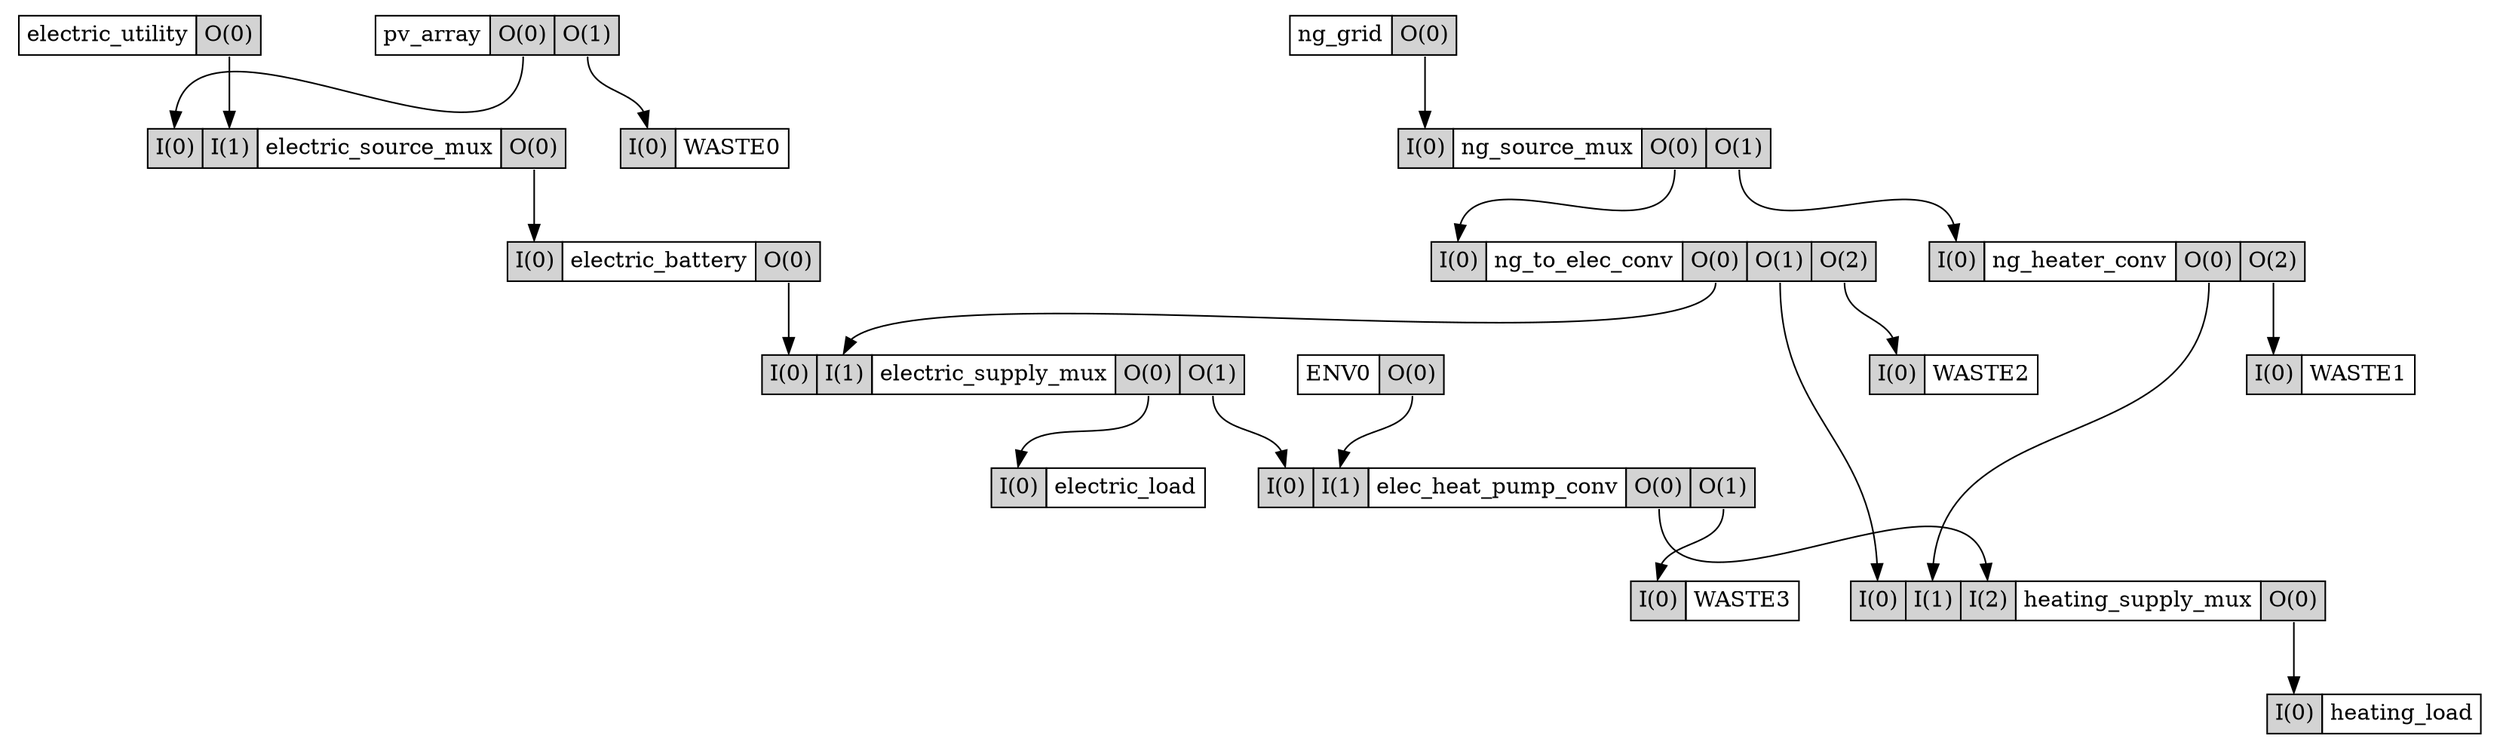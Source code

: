 digraph  {
  "ENV0" [shape=none,label=<
    <TABLE BORDER="0" CELLBORDER="1" CELLSPACING="0" CELLPADDING="4">
      <TR>
        <TD PORT="name">ENV0</TD>
        <TD PORT="O0" BGCOLOR="lightgrey">O(0)</TD>
      </TR>
    </TABLE>>];
  "WASTE0" [shape=none,label=<
    <TABLE BORDER="0" CELLBORDER="1" CELLSPACING="0" CELLPADDING="4">
      <TR>
        <TD PORT="I0" BGCOLOR="lightgrey">I(0)</TD>
        <TD PORT="name">WASTE0</TD>
      </TR>
    </TABLE>>];
  "WASTE1" [shape=none,label=<
    <TABLE BORDER="0" CELLBORDER="1" CELLSPACING="0" CELLPADDING="4">
      <TR>
        <TD PORT="I0" BGCOLOR="lightgrey">I(0)</TD>
        <TD PORT="name">WASTE1</TD>
      </TR>
    </TABLE>>];
  "WASTE2" [shape=none,label=<
    <TABLE BORDER="0" CELLBORDER="1" CELLSPACING="0" CELLPADDING="4">
      <TR>
        <TD PORT="I0" BGCOLOR="lightgrey">I(0)</TD>
        <TD PORT="name">WASTE2</TD>
      </TR>
    </TABLE>>];
  "WASTE3" [shape=none,label=<
    <TABLE BORDER="0" CELLBORDER="1" CELLSPACING="0" CELLPADDING="4">
      <TR>
        <TD PORT="I0" BGCOLOR="lightgrey">I(0)</TD>
        <TD PORT="name">WASTE3</TD>
      </TR>
    </TABLE>>];
  "elec_heat_pump_conv" [shape=none,label=<
    <TABLE BORDER="0" CELLBORDER="1" CELLSPACING="0" CELLPADDING="4">
      <TR>
        <TD PORT="I0" BGCOLOR="lightgrey">I(0)</TD>
        <TD PORT="I1" BGCOLOR="lightgrey">I(1)</TD>
        <TD PORT="name">elec_heat_pump_conv</TD>
        <TD PORT="O0" BGCOLOR="lightgrey">O(0)</TD>
        <TD PORT="O1" BGCOLOR="lightgrey">O(1)</TD>
      </TR>
    </TABLE>>];
  "electric_battery" [shape=none,label=<
    <TABLE BORDER="0" CELLBORDER="1" CELLSPACING="0" CELLPADDING="4">
      <TR>
        <TD PORT="I0" BGCOLOR="lightgrey">I(0)</TD>
        <TD PORT="name">electric_battery</TD>
        <TD PORT="O0" BGCOLOR="lightgrey">O(0)</TD>
      </TR>
    </TABLE>>];
  "electric_load" [shape=none,label=<
    <TABLE BORDER="0" CELLBORDER="1" CELLSPACING="0" CELLPADDING="4">
      <TR>
        <TD PORT="I0" BGCOLOR="lightgrey">I(0)</TD>
        <TD PORT="name">electric_load</TD>
      </TR>
    </TABLE>>];
  "electric_source_mux" [shape=none,label=<
    <TABLE BORDER="0" CELLBORDER="1" CELLSPACING="0" CELLPADDING="4">
      <TR>
        <TD PORT="I0" BGCOLOR="lightgrey">I(0)</TD>
        <TD PORT="I1" BGCOLOR="lightgrey">I(1)</TD>
        <TD PORT="name">electric_source_mux</TD>
        <TD PORT="O0" BGCOLOR="lightgrey">O(0)</TD>
      </TR>
    </TABLE>>];
  "electric_supply_mux" [shape=none,label=<
    <TABLE BORDER="0" CELLBORDER="1" CELLSPACING="0" CELLPADDING="4">
      <TR>
        <TD PORT="I0" BGCOLOR="lightgrey">I(0)</TD>
        <TD PORT="I1" BGCOLOR="lightgrey">I(1)</TD>
        <TD PORT="name">electric_supply_mux</TD>
        <TD PORT="O0" BGCOLOR="lightgrey">O(0)</TD>
        <TD PORT="O1" BGCOLOR="lightgrey">O(1)</TD>
      </TR>
    </TABLE>>];
  "electric_utility" [shape=none,label=<
    <TABLE BORDER="0" CELLBORDER="1" CELLSPACING="0" CELLPADDING="4">
      <TR>
        <TD PORT="name">electric_utility</TD>
        <TD PORT="O0" BGCOLOR="lightgrey">O(0)</TD>
      </TR>
    </TABLE>>];
  "heating_load" [shape=none,label=<
    <TABLE BORDER="0" CELLBORDER="1" CELLSPACING="0" CELLPADDING="4">
      <TR>
        <TD PORT="I0" BGCOLOR="lightgrey">I(0)</TD>
        <TD PORT="name">heating_load</TD>
      </TR>
    </TABLE>>];
  "heating_supply_mux" [shape=none,label=<
    <TABLE BORDER="0" CELLBORDER="1" CELLSPACING="0" CELLPADDING="4">
      <TR>
        <TD PORT="I0" BGCOLOR="lightgrey">I(0)</TD>
        <TD PORT="I1" BGCOLOR="lightgrey">I(1)</TD>
        <TD PORT="I2" BGCOLOR="lightgrey">I(2)</TD>
        <TD PORT="name">heating_supply_mux</TD>
        <TD PORT="O0" BGCOLOR="lightgrey">O(0)</TD>
      </TR>
    </TABLE>>];
  "ng_grid" [shape=none,label=<
    <TABLE BORDER="0" CELLBORDER="1" CELLSPACING="0" CELLPADDING="4">
      <TR>
        <TD PORT="name">ng_grid</TD>
        <TD PORT="O0" BGCOLOR="lightgrey">O(0)</TD>
      </TR>
    </TABLE>>];
  "ng_heater_conv" [shape=none,label=<
    <TABLE BORDER="0" CELLBORDER="1" CELLSPACING="0" CELLPADDING="4">
      <TR>
        <TD PORT="I0" BGCOLOR="lightgrey">I(0)</TD>
        <TD PORT="name">ng_heater_conv</TD>
        <TD PORT="O0" BGCOLOR="lightgrey">O(0)</TD>
        <TD PORT="O2" BGCOLOR="lightgrey">O(2)</TD>
      </TR>
    </TABLE>>];
  "ng_source_mux" [shape=none,label=<
    <TABLE BORDER="0" CELLBORDER="1" CELLSPACING="0" CELLPADDING="4">
      <TR>
        <TD PORT="I0" BGCOLOR="lightgrey">I(0)</TD>
        <TD PORT="name">ng_source_mux</TD>
        <TD PORT="O0" BGCOLOR="lightgrey">O(0)</TD>
        <TD PORT="O1" BGCOLOR="lightgrey">O(1)</TD>
      </TR>
    </TABLE>>];
  "ng_to_elec_conv" [shape=none,label=<
    <TABLE BORDER="0" CELLBORDER="1" CELLSPACING="0" CELLPADDING="4">
      <TR>
        <TD PORT="I0" BGCOLOR="lightgrey">I(0)</TD>
        <TD PORT="name">ng_to_elec_conv</TD>
        <TD PORT="O0" BGCOLOR="lightgrey">O(0)</TD>
        <TD PORT="O1" BGCOLOR="lightgrey">O(1)</TD>
        <TD PORT="O2" BGCOLOR="lightgrey">O(2)</TD>
      </TR>
    </TABLE>>];
  "pv_array" [shape=none,label=<
    <TABLE BORDER="0" CELLBORDER="1" CELLSPACING="0" CELLPADDING="4">
      <TR>
        <TD PORT="name">pv_array</TD>
        <TD PORT="O0" BGCOLOR="lightgrey">O(0)</TD>
        <TD PORT="O1" BGCOLOR="lightgrey">O(1)</TD>
      </TR>
    </TABLE>>];
  "pv_array":O1:s -> "WASTE0":I0:n;
  "ng_heater_conv":O2:s -> "WASTE1":I0:n;
  "ng_to_elec_conv":O2:s -> "WASTE2":I0:n;
  "elec_heat_pump_conv":O1:s -> "WASTE3":I0:n;
  "ENV0":O0:s -> "elec_heat_pump_conv":I1:n;
  "pv_array":O0:s -> "electric_source_mux":I0:n;
  "electric_utility":O0:s -> "electric_source_mux":I1:n;
  "electric_source_mux":O0:s -> "electric_battery":I0:n;
  "electric_battery":O0:s -> "electric_supply_mux":I0:n;
  "ng_to_elec_conv":O0:s -> "electric_supply_mux":I1:n;
  "electric_supply_mux":O0:s -> "electric_load":I0:n;
  "electric_supply_mux":O1:s -> "elec_heat_pump_conv":I0:n;
  "ng_grid":O0:s -> "ng_source_mux":I0:n;
  "ng_source_mux":O0:s -> "ng_to_elec_conv":I0:n;
  "ng_source_mux":O1:s -> "ng_heater_conv":I0:n;
  "ng_to_elec_conv":O1:s -> "heating_supply_mux":I0:n;
  "ng_heater_conv":O0:s -> "heating_supply_mux":I1:n;
  "elec_heat_pump_conv":O0:s -> "heating_supply_mux":I2:n;
  "heating_supply_mux":O0:s -> "heating_load":I0:n;
}
